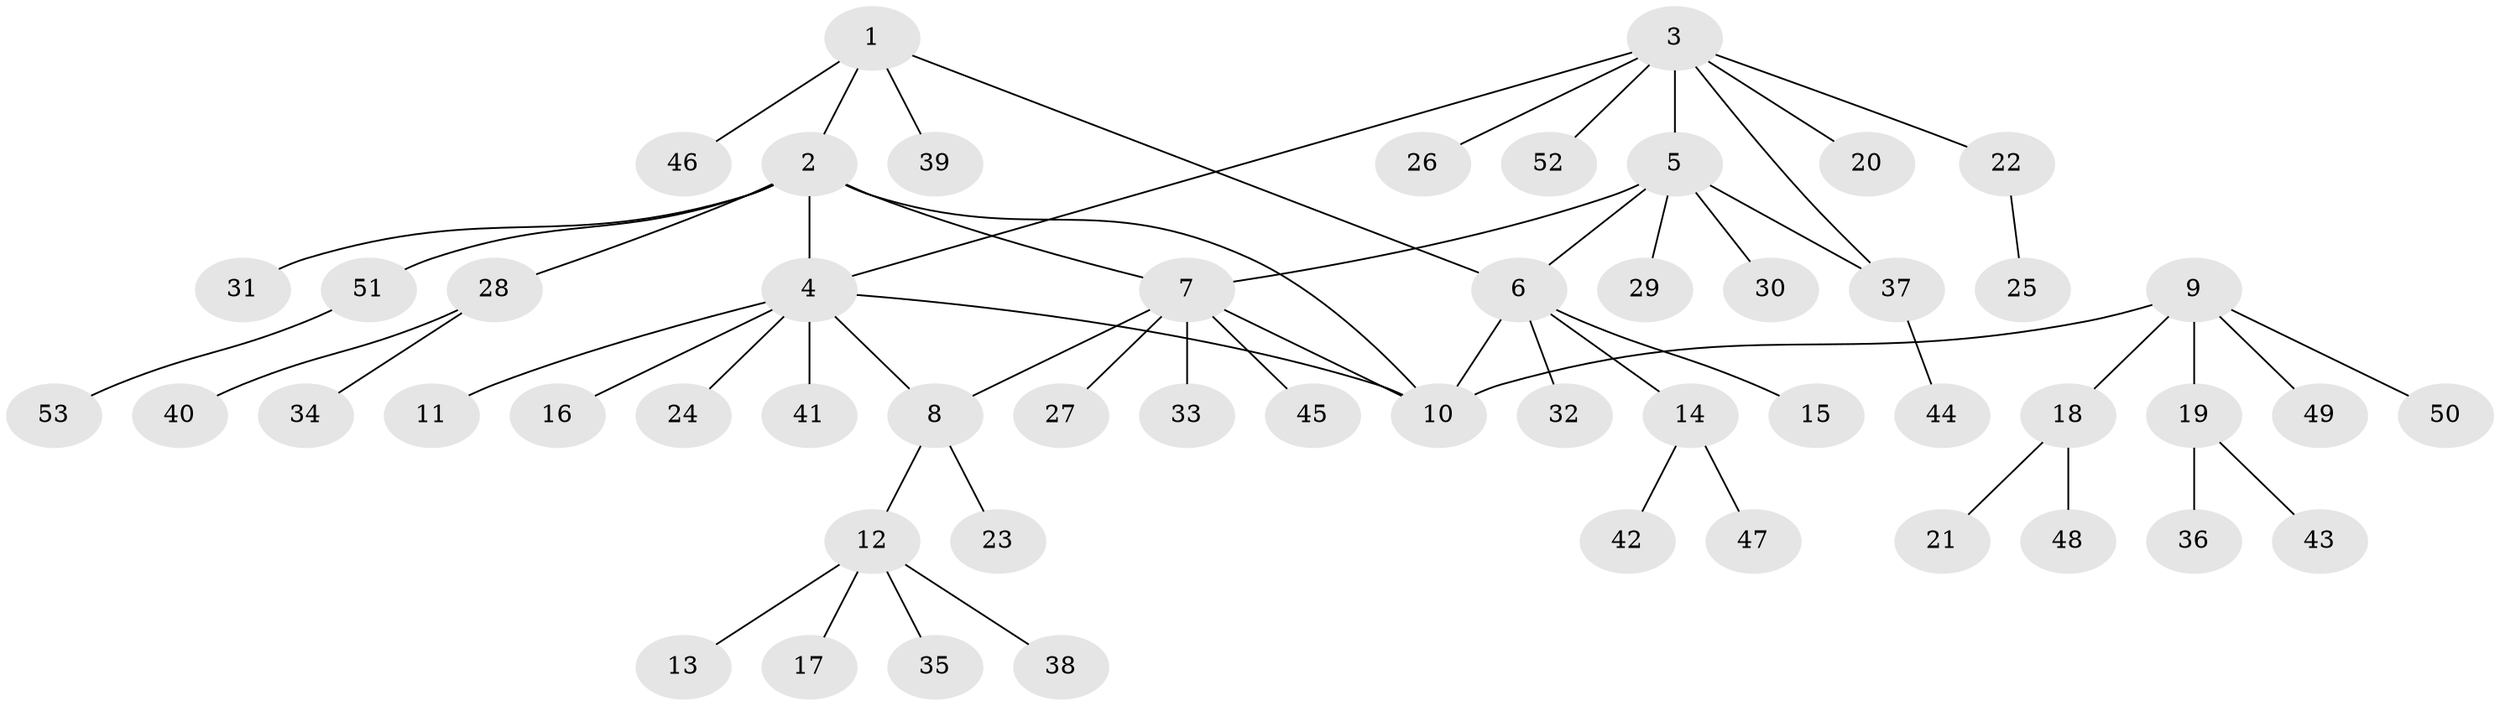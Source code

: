 // Generated by graph-tools (version 1.1) at 2025/37/03/09/25 02:37:34]
// undirected, 53 vertices, 59 edges
graph export_dot {
graph [start="1"]
  node [color=gray90,style=filled];
  1;
  2;
  3;
  4;
  5;
  6;
  7;
  8;
  9;
  10;
  11;
  12;
  13;
  14;
  15;
  16;
  17;
  18;
  19;
  20;
  21;
  22;
  23;
  24;
  25;
  26;
  27;
  28;
  29;
  30;
  31;
  32;
  33;
  34;
  35;
  36;
  37;
  38;
  39;
  40;
  41;
  42;
  43;
  44;
  45;
  46;
  47;
  48;
  49;
  50;
  51;
  52;
  53;
  1 -- 2;
  1 -- 6;
  1 -- 39;
  1 -- 46;
  2 -- 4;
  2 -- 7;
  2 -- 10;
  2 -- 28;
  2 -- 31;
  2 -- 51;
  3 -- 4;
  3 -- 5;
  3 -- 20;
  3 -- 22;
  3 -- 26;
  3 -- 37;
  3 -- 52;
  4 -- 8;
  4 -- 10;
  4 -- 11;
  4 -- 16;
  4 -- 24;
  4 -- 41;
  5 -- 6;
  5 -- 7;
  5 -- 29;
  5 -- 30;
  5 -- 37;
  6 -- 10;
  6 -- 14;
  6 -- 15;
  6 -- 32;
  7 -- 8;
  7 -- 10;
  7 -- 27;
  7 -- 33;
  7 -- 45;
  8 -- 12;
  8 -- 23;
  9 -- 10;
  9 -- 18;
  9 -- 19;
  9 -- 49;
  9 -- 50;
  12 -- 13;
  12 -- 17;
  12 -- 35;
  12 -- 38;
  14 -- 42;
  14 -- 47;
  18 -- 21;
  18 -- 48;
  19 -- 36;
  19 -- 43;
  22 -- 25;
  28 -- 34;
  28 -- 40;
  37 -- 44;
  51 -- 53;
}
